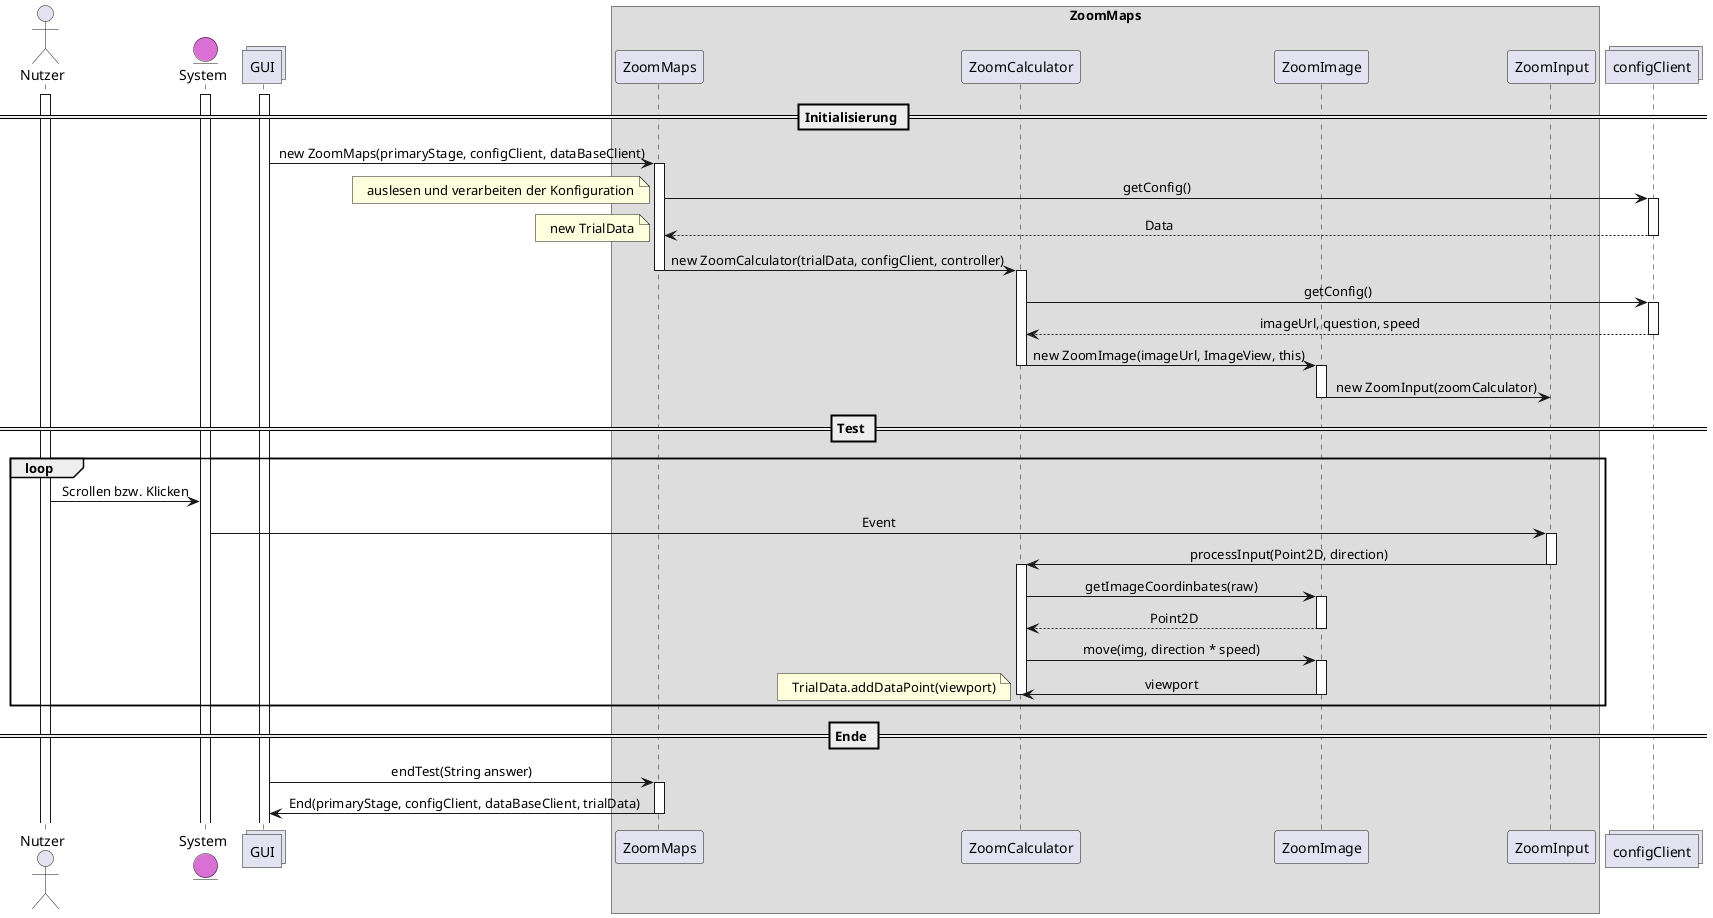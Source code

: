 @startuml zoommaps
skinparam defaultTextAlignment center

actor       Nutzer          as n
entity      System          as s    #DA70D5
collections GUI             as g

box ZoomMaps

participant ZoomMaps        as zm
participant ZoomCalculator  as zc
participant ZoomImage       as zb
participant ZoomInput       as zi
end box

collections configClient          as c

activate n
activate s
activate g

== Initialisierung ==
g -> zm : new ZoomMaps(primaryStage, configClient, dataBaseClient)
activate zm
zm -> c : getConfig()
note left: auslesen und verarbeiten der Konfiguration
activate c
c --> zm : Data
note left : new TrialData
deactivate c

zm -> zc : new ZoomCalculator(trialData, configClient, controller)
deactivate zm
activate zc
zc -> c : getConfig()
activate c
c --> zc : imageUrl, question, speed
deactivate c
zc -> zb : new ZoomImage(imageUrl, ImageView, this)
deactivate zc
activate zb
zb -> zi : new ZoomInput(zoomCalculator)
deactivate zb

== Test ==
loop
    n -> s : Scrollen bzw. Klicken
    s -> zi : Event
    activate zi
    zi -> zc : processInput(Point2D, direction)
    deactivate zi
    activate zc
    zc -> zb : getImageCoordinbates(raw)
    activate zb
    zb --> zc : Point2D
    deactivate zb
    zc -> zb : move(img, direction * speed)
    activate zb
    zb -> zc : viewport
    deactivate zb
    note left : TrialData.addDataPoint(viewport)
    deactivate zc

end

== Ende == 
g -> zm : endTest(String answer)
activate zm
zm -> g : End(primaryStage, configClient, dataBaseClient, trialData)
deactivate zm

@enduml
